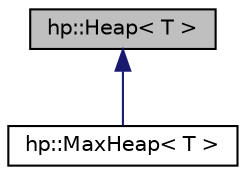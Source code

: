 digraph "hp::Heap&lt; T &gt;"
{
  edge [fontname="Helvetica",fontsize="10",labelfontname="Helvetica",labelfontsize="10"];
  node [fontname="Helvetica",fontsize="10",shape=record];
  Node0 [label="hp::Heap\< T \>",height=0.2,width=0.4,color="black", fillcolor="grey75", style="filled", fontcolor="black"];
  Node0 -> Node1 [dir="back",color="midnightblue",fontsize="10",style="solid",fontname="Helvetica"];
  Node1 [label="hp::MaxHeap\< T \>",height=0.2,width=0.4,color="black", fillcolor="white", style="filled",URL="$classhp_1_1MaxHeap.html"];
}
